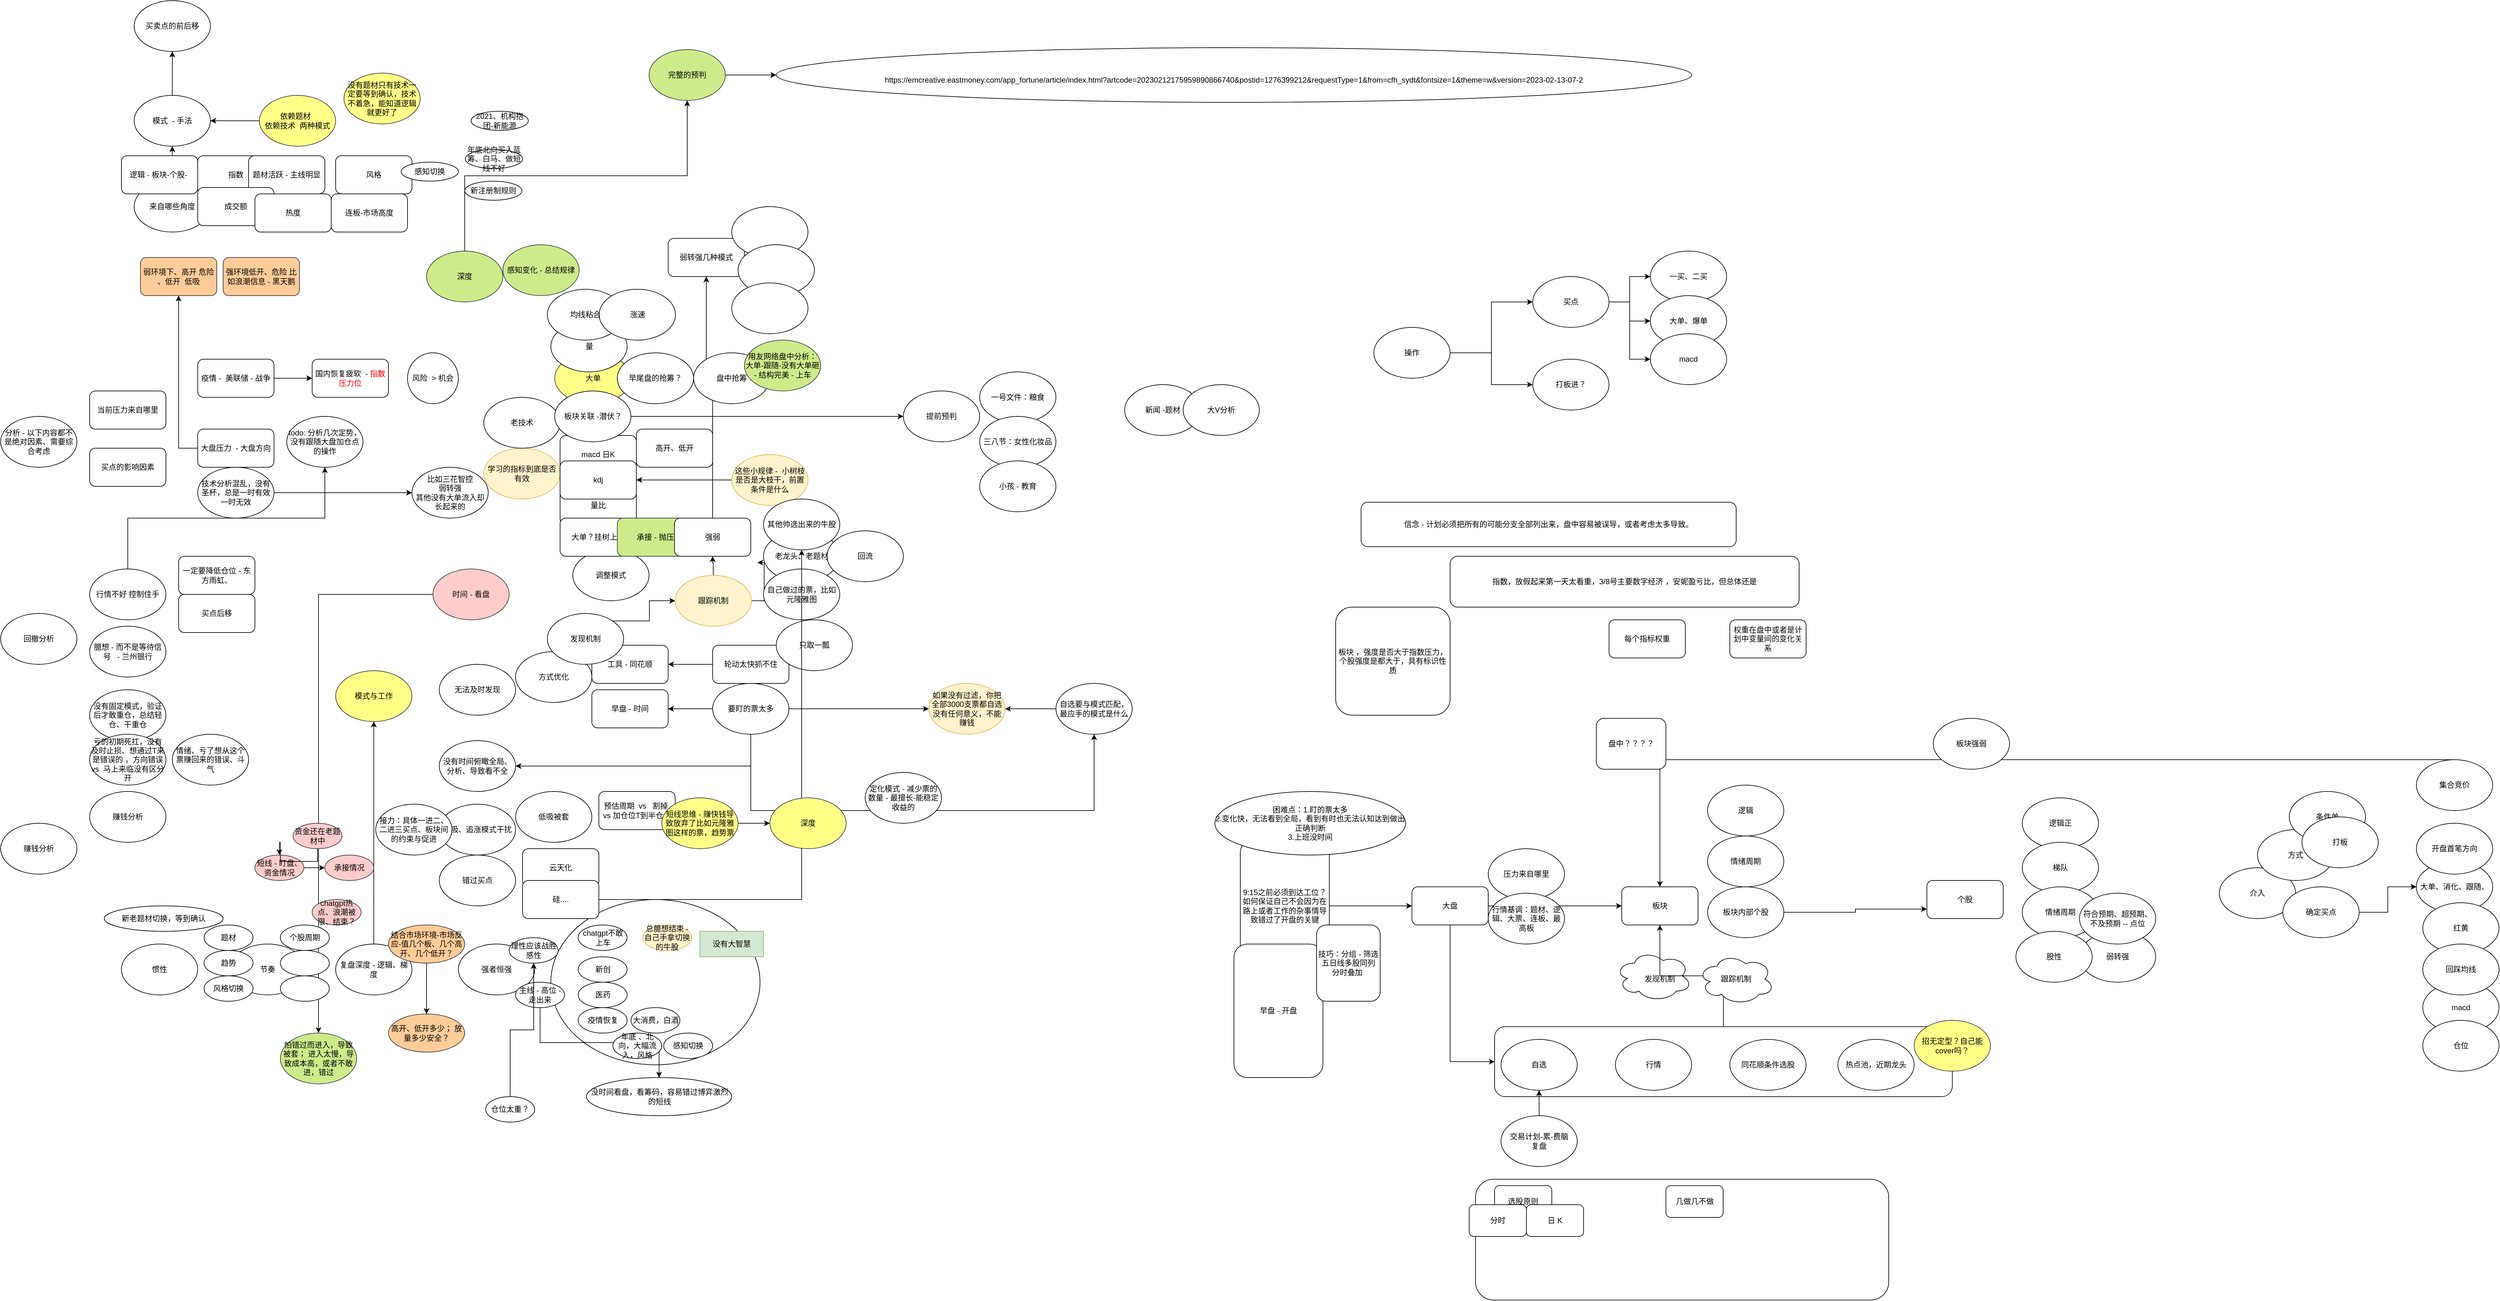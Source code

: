 <mxfile version="21.0.2" type="github">
  <diagram name="第 1 页" id="xATeJDS6ImTI5s4wcXWG">
    <mxGraphModel dx="1580" dy="2013" grid="1" gridSize="10" guides="1" tooltips="1" connect="1" arrows="1" fold="1" page="1" pageScale="1" pageWidth="827" pageHeight="1169" math="0" shadow="0">
      <root>
        <mxCell id="0" />
        <mxCell id="1" parent="0" />
        <mxCell id="1Og0T00IHUKX8OhshonG-233" value="" style="ellipse;shape=cloud;whiteSpace=wrap;html=1;" vertex="1" parent="1">
          <mxGeometry x="2720" y="870" width="120" height="80" as="geometry" />
        </mxCell>
        <mxCell id="1Og0T00IHUKX8OhshonG-222" style="edgeStyle=orthogonalEdgeStyle;rounded=0;orthogonalLoop=1;jettySize=auto;html=1;exitX=0.5;exitY=0;exitDx=0;exitDy=0;entryX=0.5;entryY=1;entryDx=0;entryDy=0;" edge="1" parent="1" source="1Og0T00IHUKX8OhshonG-219" target="1Og0T00IHUKX8OhshonG-198">
          <mxGeometry relative="1" as="geometry" />
        </mxCell>
        <mxCell id="1Og0T00IHUKX8OhshonG-219" value="" style="rounded=1;whiteSpace=wrap;html=1;" vertex="1" parent="1">
          <mxGeometry x="2530" y="990" width="720" height="110" as="geometry" />
        </mxCell>
        <mxCell id="1Og0T00IHUKX8OhshonG-95" value="" style="ellipse;whiteSpace=wrap;html=1;" vertex="1" parent="1">
          <mxGeometry x="1045.5" y="790" width="329" height="260" as="geometry" />
        </mxCell>
        <mxCell id="1Og0T00IHUKX8OhshonG-1" value="回撤分析" style="ellipse;whiteSpace=wrap;html=1;" vertex="1" parent="1">
          <mxGeometry x="180" y="340" width="120" height="80" as="geometry" />
        </mxCell>
        <mxCell id="1Og0T00IHUKX8OhshonG-2" value="赚钱分析" style="ellipse;whiteSpace=wrap;html=1;" vertex="1" parent="1">
          <mxGeometry x="180" y="670" width="120" height="80" as="geometry" />
        </mxCell>
        <mxCell id="1Og0T00IHUKX8OhshonG-31" style="edgeStyle=orthogonalEdgeStyle;rounded=0;orthogonalLoop=1;jettySize=auto;html=1;exitX=0.5;exitY=0;exitDx=0;exitDy=0;" edge="1" parent="1" source="1Og0T00IHUKX8OhshonG-3" target="1Og0T00IHUKX8OhshonG-30">
          <mxGeometry relative="1" as="geometry" />
        </mxCell>
        <mxCell id="1Og0T00IHUKX8OhshonG-3" value="行情不好 控制住手" style="ellipse;whiteSpace=wrap;html=1;" vertex="1" parent="1">
          <mxGeometry x="320" y="270" width="120" height="80" as="geometry" />
        </mxCell>
        <mxCell id="1Og0T00IHUKX8OhshonG-4" value="臆想 - 而不是等待信号&amp;nbsp; &amp;nbsp;- 兰州银行" style="ellipse;whiteSpace=wrap;html=1;" vertex="1" parent="1">
          <mxGeometry x="320" y="360" width="120" height="80" as="geometry" />
        </mxCell>
        <mxCell id="1Og0T00IHUKX8OhshonG-5" value="没有固定模式，验证后才敢重仓，总结轻仓、干重仓" style="ellipse;whiteSpace=wrap;html=1;" vertex="1" parent="1">
          <mxGeometry x="320" y="460" width="120" height="80" as="geometry" />
        </mxCell>
        <mxCell id="1Og0T00IHUKX8OhshonG-6" value="一定要降低仓位 - 东方雨虹、" style="rounded=1;whiteSpace=wrap;html=1;" vertex="1" parent="1">
          <mxGeometry x="460" y="250" width="120" height="60" as="geometry" />
        </mxCell>
        <mxCell id="1Og0T00IHUKX8OhshonG-7" value="买点后移" style="rounded=1;whiteSpace=wrap;html=1;" vertex="1" parent="1">
          <mxGeometry x="460" y="310" width="120" height="60" as="geometry" />
        </mxCell>
        <mxCell id="1Og0T00IHUKX8OhshonG-8" value="模式与工作" style="ellipse;whiteSpace=wrap;html=1;fillColor=#ffff88;strokeColor=#36393d;" vertex="1" parent="1">
          <mxGeometry x="707" y="430" width="120" height="80" as="geometry" />
        </mxCell>
        <mxCell id="1Og0T00IHUKX8OhshonG-148" style="edgeStyle=orthogonalEdgeStyle;rounded=0;orthogonalLoop=1;jettySize=auto;html=1;exitX=0;exitY=0.5;exitDx=0;exitDy=0;" edge="1" parent="1" source="1Og0T00IHUKX8OhshonG-9" target="1Og0T00IHUKX8OhshonG-147">
          <mxGeometry relative="1" as="geometry" />
        </mxCell>
        <mxCell id="1Og0T00IHUKX8OhshonG-9" value="时间 - 看盘" style="ellipse;whiteSpace=wrap;html=1;fillColor=#ffcccc;strokeColor=#36393d;" vertex="1" parent="1">
          <mxGeometry x="860" y="270" width="120" height="80" as="geometry" />
        </mxCell>
        <mxCell id="1Og0T00IHUKX8OhshonG-10" value="无法及时发现" style="ellipse;whiteSpace=wrap;html=1;" vertex="1" parent="1">
          <mxGeometry x="870" y="420" width="120" height="80" as="geometry" />
        </mxCell>
        <mxCell id="1Og0T00IHUKX8OhshonG-11" value="调整模式" style="ellipse;whiteSpace=wrap;html=1;" vertex="1" parent="1">
          <mxGeometry x="1080" y="240" width="120" height="80" as="geometry" />
        </mxCell>
        <mxCell id="1Og0T00IHUKX8OhshonG-12" value="方式优化" style="ellipse;whiteSpace=wrap;html=1;" vertex="1" parent="1">
          <mxGeometry x="990" y="400" width="120" height="80" as="geometry" />
        </mxCell>
        <mxCell id="1Og0T00IHUKX8OhshonG-13" value="工具 - 同花顺" style="rounded=1;whiteSpace=wrap;html=1;" vertex="1" parent="1">
          <mxGeometry x="1110" y="390" width="120" height="60" as="geometry" />
        </mxCell>
        <mxCell id="1Og0T00IHUKX8OhshonG-14" value="早盘 - 时间" style="rounded=1;whiteSpace=wrap;html=1;" vertex="1" parent="1">
          <mxGeometry x="1110" y="460" width="120" height="60" as="geometry" />
        </mxCell>
        <mxCell id="1Og0T00IHUKX8OhshonG-16" value="低吸、追涨模式干扰" style="ellipse;whiteSpace=wrap;html=1;" vertex="1" parent="1">
          <mxGeometry x="870" y="640" width="120" height="80" as="geometry" />
        </mxCell>
        <mxCell id="1Og0T00IHUKX8OhshonG-17" value="低吸被套" style="ellipse;whiteSpace=wrap;html=1;" vertex="1" parent="1">
          <mxGeometry x="990" y="620" width="120" height="80" as="geometry" />
        </mxCell>
        <mxCell id="1Og0T00IHUKX8OhshonG-18" value="预估周期&amp;nbsp; vs&amp;nbsp; &amp;nbsp;割掉&amp;nbsp; vs 加仓位T到半仓？" style="rounded=1;whiteSpace=wrap;html=1;" vertex="1" parent="1">
          <mxGeometry x="1121" y="620" width="120" height="60" as="geometry" />
        </mxCell>
        <mxCell id="1Og0T00IHUKX8OhshonG-19" value="赚钱分析" style="ellipse;whiteSpace=wrap;html=1;" vertex="1" parent="1">
          <mxGeometry x="320" y="620" width="120" height="80" as="geometry" />
        </mxCell>
        <mxCell id="1Og0T00IHUKX8OhshonG-20" value="分析 - 以下内容都不是绝对因素、需要综合考虑" style="ellipse;whiteSpace=wrap;html=1;" vertex="1" parent="1">
          <mxGeometry x="180" y="30" width="120" height="80" as="geometry" />
        </mxCell>
        <mxCell id="1Og0T00IHUKX8OhshonG-21" value="当前压力来自哪里" style="rounded=1;whiteSpace=wrap;html=1;" vertex="1" parent="1">
          <mxGeometry x="320" y="-10" width="120" height="60" as="geometry" />
        </mxCell>
        <mxCell id="1Og0T00IHUKX8OhshonG-24" style="edgeStyle=orthogonalEdgeStyle;rounded=0;orthogonalLoop=1;jettySize=auto;html=1;exitX=1;exitY=0.5;exitDx=0;exitDy=0;entryX=0;entryY=0.5;entryDx=0;entryDy=0;" edge="1" parent="1" source="1Og0T00IHUKX8OhshonG-22" target="1Og0T00IHUKX8OhshonG-23">
          <mxGeometry relative="1" as="geometry" />
        </mxCell>
        <mxCell id="1Og0T00IHUKX8OhshonG-22" value="疫情 -&amp;nbsp; 美联储 - 战争" style="rounded=1;whiteSpace=wrap;html=1;" vertex="1" parent="1">
          <mxGeometry x="490" y="-60" width="120" height="60" as="geometry" />
        </mxCell>
        <mxCell id="1Og0T00IHUKX8OhshonG-23" value="国内恢复疲软&amp;nbsp; - &lt;font color=&quot;#ff0000&quot;&gt;指数压力位&lt;/font&gt;" style="rounded=1;whiteSpace=wrap;html=1;" vertex="1" parent="1">
          <mxGeometry x="670" y="-60" width="120" height="60" as="geometry" />
        </mxCell>
        <mxCell id="1Og0T00IHUKX8OhshonG-26" value="风险&amp;nbsp; &amp;gt; 机会" style="ellipse;whiteSpace=wrap;html=1;aspect=fixed;" vertex="1" parent="1">
          <mxGeometry x="820" y="-70" width="80" height="80" as="geometry" />
        </mxCell>
        <mxCell id="1Og0T00IHUKX8OhshonG-27" value="买点的影响因素" style="rounded=1;whiteSpace=wrap;html=1;" vertex="1" parent="1">
          <mxGeometry x="320" y="80" width="120" height="60" as="geometry" />
        </mxCell>
        <mxCell id="1Og0T00IHUKX8OhshonG-109" style="edgeStyle=orthogonalEdgeStyle;rounded=0;orthogonalLoop=1;jettySize=auto;html=1;exitX=0;exitY=0.5;exitDx=0;exitDy=0;" edge="1" parent="1" source="1Og0T00IHUKX8OhshonG-29" target="1Og0T00IHUKX8OhshonG-108">
          <mxGeometry relative="1" as="geometry" />
        </mxCell>
        <mxCell id="1Og0T00IHUKX8OhshonG-29" value="大盘压力&amp;nbsp; - 大盘方向" style="rounded=1;whiteSpace=wrap;html=1;" vertex="1" parent="1">
          <mxGeometry x="490" y="50" width="120" height="60" as="geometry" />
        </mxCell>
        <mxCell id="1Og0T00IHUKX8OhshonG-30" value="todo: 分析几次定势，没有跟随大盘加仓点的操作" style="ellipse;whiteSpace=wrap;html=1;" vertex="1" parent="1">
          <mxGeometry x="630" y="30" width="120" height="80" as="geometry" />
        </mxCell>
        <mxCell id="1Og0T00IHUKX8OhshonG-32" value="惯性" style="ellipse;whiteSpace=wrap;html=1;" vertex="1" parent="1">
          <mxGeometry x="370" y="860" width="120" height="80" as="geometry" />
        </mxCell>
        <mxCell id="1Og0T00IHUKX8OhshonG-33" value="节奏" style="ellipse;whiteSpace=wrap;html=1;" vertex="1" parent="1">
          <mxGeometry x="540" y="860" width="120" height="80" as="geometry" />
        </mxCell>
        <mxCell id="1Og0T00IHUKX8OhshonG-35" style="edgeStyle=orthogonalEdgeStyle;rounded=0;orthogonalLoop=1;jettySize=auto;html=1;exitX=0.5;exitY=0;exitDx=0;exitDy=0;" edge="1" parent="1" source="1Og0T00IHUKX8OhshonG-34" target="1Og0T00IHUKX8OhshonG-8">
          <mxGeometry relative="1" as="geometry" />
        </mxCell>
        <mxCell id="1Og0T00IHUKX8OhshonG-34" value="复盘深度 - 逻辑、梯度" style="ellipse;whiteSpace=wrap;html=1;" vertex="1" parent="1">
          <mxGeometry x="707" y="860" width="120" height="80" as="geometry" />
        </mxCell>
        <mxCell id="1Og0T00IHUKX8OhshonG-37" style="edgeStyle=orthogonalEdgeStyle;rounded=0;orthogonalLoop=1;jettySize=auto;html=1;exitX=0;exitY=0.5;exitDx=0;exitDy=0;" edge="1" parent="1" source="1Og0T00IHUKX8OhshonG-36" target="1Og0T00IHUKX8OhshonG-13">
          <mxGeometry relative="1" as="geometry" />
        </mxCell>
        <mxCell id="1Og0T00IHUKX8OhshonG-36" value="轮动太快抓不住" style="rounded=1;whiteSpace=wrap;html=1;" vertex="1" parent="1">
          <mxGeometry x="1300" y="390" width="120" height="60" as="geometry" />
        </mxCell>
        <mxCell id="1Og0T00IHUKX8OhshonG-38" value="只取一瓢" style="ellipse;whiteSpace=wrap;html=1;" vertex="1" parent="1">
          <mxGeometry x="1400" y="350" width="120" height="80" as="geometry" />
        </mxCell>
        <mxCell id="1Og0T00IHUKX8OhshonG-39" value="强者恒强" style="ellipse;whiteSpace=wrap;html=1;" vertex="1" parent="1">
          <mxGeometry x="900" y="860" width="120" height="80" as="geometry" />
        </mxCell>
        <mxCell id="1Og0T00IHUKX8OhshonG-41" value="题材" style="ellipse;whiteSpace=wrap;html=1;" vertex="1" parent="1">
          <mxGeometry x="500" y="830" width="77" height="40" as="geometry" />
        </mxCell>
        <mxCell id="1Og0T00IHUKX8OhshonG-42" value="趋势" style="ellipse;whiteSpace=wrap;html=1;" vertex="1" parent="1">
          <mxGeometry x="500" y="870" width="77" height="40" as="geometry" />
        </mxCell>
        <mxCell id="1Og0T00IHUKX8OhshonG-43" value="风格切换" style="ellipse;whiteSpace=wrap;html=1;" vertex="1" parent="1">
          <mxGeometry x="500" y="910" width="77" height="40" as="geometry" />
        </mxCell>
        <mxCell id="1Og0T00IHUKX8OhshonG-44" value="个股周期" style="ellipse;whiteSpace=wrap;html=1;" vertex="1" parent="1">
          <mxGeometry x="620" y="830" width="77" height="40" as="geometry" />
        </mxCell>
        <mxCell id="1Og0T00IHUKX8OhshonG-45" value="" style="ellipse;whiteSpace=wrap;html=1;" vertex="1" parent="1">
          <mxGeometry x="620" y="870" width="77" height="40" as="geometry" />
        </mxCell>
        <mxCell id="1Og0T00IHUKX8OhshonG-46" value="" style="ellipse;whiteSpace=wrap;html=1;" vertex="1" parent="1">
          <mxGeometry x="620" y="910" width="77" height="40" as="geometry" />
        </mxCell>
        <mxCell id="1Og0T00IHUKX8OhshonG-47" value="没有时间俯瞰全局、分析、导致看不全" style="ellipse;whiteSpace=wrap;html=1;" vertex="1" parent="1">
          <mxGeometry x="870" y="540" width="120" height="80" as="geometry" />
        </mxCell>
        <mxCell id="1Og0T00IHUKX8OhshonG-48" value="亏的初期死扛，没有及时止损、想通过T来是错误的 ，方向错误 vs&amp;nbsp; 马上来临没有区分开" style="ellipse;whiteSpace=wrap;html=1;" vertex="1" parent="1">
          <mxGeometry x="320" y="530" width="120" height="80" as="geometry" />
        </mxCell>
        <mxCell id="1Og0T00IHUKX8OhshonG-49" value="情绪、亏了想从这个票赚回来的错误、斗气" style="ellipse;whiteSpace=wrap;html=1;" vertex="1" parent="1">
          <mxGeometry x="450" y="530" width="120" height="80" as="geometry" />
        </mxCell>
        <mxCell id="1Og0T00IHUKX8OhshonG-54" style="edgeStyle=orthogonalEdgeStyle;rounded=0;orthogonalLoop=1;jettySize=auto;html=1;exitX=1;exitY=0.5;exitDx=0;exitDy=0;" edge="1" parent="1" source="1Og0T00IHUKX8OhshonG-52" target="1Og0T00IHUKX8OhshonG-53">
          <mxGeometry relative="1" as="geometry" />
        </mxCell>
        <mxCell id="1Og0T00IHUKX8OhshonG-52" value="技术分析混乱，没有圣杯，总是一时有效一时无效" style="ellipse;whiteSpace=wrap;html=1;" vertex="1" parent="1">
          <mxGeometry x="490" y="110" width="120" height="80" as="geometry" />
        </mxCell>
        <mxCell id="1Og0T00IHUKX8OhshonG-53" value="比如三花智控&lt;br&gt;弱转强&lt;br&gt;其他没有大单流入却长起来的" style="ellipse;whiteSpace=wrap;html=1;" vertex="1" parent="1">
          <mxGeometry x="827" y="110" width="120" height="80" as="geometry" />
        </mxCell>
        <mxCell id="1Og0T00IHUKX8OhshonG-57" style="edgeStyle=orthogonalEdgeStyle;rounded=0;orthogonalLoop=1;jettySize=auto;html=1;exitX=0;exitY=0.5;exitDx=0;exitDy=0;" edge="1" parent="1" source="1Og0T00IHUKX8OhshonG-56" target="1Og0T00IHUKX8OhshonG-14">
          <mxGeometry relative="1" as="geometry" />
        </mxCell>
        <mxCell id="1Og0T00IHUKX8OhshonG-58" style="edgeStyle=orthogonalEdgeStyle;rounded=0;orthogonalLoop=1;jettySize=auto;html=1;exitX=0.5;exitY=1;exitDx=0;exitDy=0;entryX=1;entryY=0.5;entryDx=0;entryDy=0;" edge="1" parent="1" source="1Og0T00IHUKX8OhshonG-56" target="1Og0T00IHUKX8OhshonG-47">
          <mxGeometry relative="1" as="geometry" />
        </mxCell>
        <mxCell id="1Og0T00IHUKX8OhshonG-63" style="edgeStyle=orthogonalEdgeStyle;rounded=0;orthogonalLoop=1;jettySize=auto;html=1;exitX=1;exitY=0.5;exitDx=0;exitDy=0;" edge="1" parent="1" source="1Og0T00IHUKX8OhshonG-56" target="1Og0T00IHUKX8OhshonG-60">
          <mxGeometry relative="1" as="geometry" />
        </mxCell>
        <mxCell id="1Og0T00IHUKX8OhshonG-65" style="edgeStyle=orthogonalEdgeStyle;rounded=0;orthogonalLoop=1;jettySize=auto;html=1;exitX=0.5;exitY=1;exitDx=0;exitDy=0;entryX=0.5;entryY=1;entryDx=0;entryDy=0;" edge="1" parent="1" source="1Og0T00IHUKX8OhshonG-56" target="1Og0T00IHUKX8OhshonG-61">
          <mxGeometry relative="1" as="geometry">
            <Array as="points">
              <mxPoint x="1360" y="650" />
              <mxPoint x="1900" y="650" />
            </Array>
          </mxGeometry>
        </mxCell>
        <mxCell id="1Og0T00IHUKX8OhshonG-56" value="要盯的票太多" style="ellipse;whiteSpace=wrap;html=1;" vertex="1" parent="1">
          <mxGeometry x="1300" y="450" width="120" height="80" as="geometry" />
        </mxCell>
        <mxCell id="1Og0T00IHUKX8OhshonG-60" value="如果没有过滤，你把全部3000支票都自选没有任何意义，不能赚钱" style="ellipse;whiteSpace=wrap;html=1;strokeColor=#d6b656;fillColor=#fff2cc;" vertex="1" parent="1">
          <mxGeometry x="1640" y="450" width="120" height="80" as="geometry" />
        </mxCell>
        <mxCell id="1Og0T00IHUKX8OhshonG-62" style="edgeStyle=orthogonalEdgeStyle;rounded=0;orthogonalLoop=1;jettySize=auto;html=1;exitX=0;exitY=0.5;exitDx=0;exitDy=0;" edge="1" parent="1" source="1Og0T00IHUKX8OhshonG-61" target="1Og0T00IHUKX8OhshonG-60">
          <mxGeometry relative="1" as="geometry" />
        </mxCell>
        <mxCell id="1Og0T00IHUKX8OhshonG-61" value="自选要与模式匹配，最应手的模式是什么" style="ellipse;whiteSpace=wrap;html=1;" vertex="1" parent="1">
          <mxGeometry x="1840" y="450" width="120" height="80" as="geometry" />
        </mxCell>
        <mxCell id="1Og0T00IHUKX8OhshonG-68" value="定化模式 - 减少票的数量 - 最擅长-能稳定收益的" style="ellipse;whiteSpace=wrap;html=1;" vertex="1" parent="1">
          <mxGeometry x="1540" y="590" width="120" height="80" as="geometry" />
        </mxCell>
        <mxCell id="1Og0T00IHUKX8OhshonG-69" value="学习的指标到底是否有效" style="ellipse;whiteSpace=wrap;html=1;fillColor=#fff2cc;strokeColor=#d6b656;" vertex="1" parent="1">
          <mxGeometry x="940" y="80" width="120" height="80" as="geometry" />
        </mxCell>
        <mxCell id="1Og0T00IHUKX8OhshonG-70" value="macd 日K" style="rounded=1;whiteSpace=wrap;html=1;" vertex="1" parent="1">
          <mxGeometry x="1060" y="60" width="120" height="60" as="geometry" />
        </mxCell>
        <mxCell id="1Og0T00IHUKX8OhshonG-71" value="量比" style="rounded=1;whiteSpace=wrap;html=1;" vertex="1" parent="1">
          <mxGeometry x="1060" y="140" width="120" height="60" as="geometry" />
        </mxCell>
        <mxCell id="1Og0T00IHUKX8OhshonG-72" value="kdj" style="rounded=1;whiteSpace=wrap;html=1;" vertex="1" parent="1">
          <mxGeometry x="1060" y="100" width="120" height="60" as="geometry" />
        </mxCell>
        <mxCell id="1Og0T00IHUKX8OhshonG-74" style="edgeStyle=orthogonalEdgeStyle;rounded=0;orthogonalLoop=1;jettySize=auto;html=1;exitX=0;exitY=0.5;exitDx=0;exitDy=0;" edge="1" parent="1" source="1Og0T00IHUKX8OhshonG-73" target="1Og0T00IHUKX8OhshonG-72">
          <mxGeometry relative="1" as="geometry" />
        </mxCell>
        <mxCell id="1Og0T00IHUKX8OhshonG-73" value="这些小规律 -&amp;nbsp; 小树枝 是否是大枝干，前置条件是什么" style="ellipse;whiteSpace=wrap;html=1;fillColor=#fff2cc;strokeColor=#d6b656;" vertex="1" parent="1">
          <mxGeometry x="1330" y="90" width="120" height="80" as="geometry" />
        </mxCell>
        <mxCell id="1Og0T00IHUKX8OhshonG-75" value="理性应该战胜感性" style="ellipse;whiteSpace=wrap;html=1;" vertex="1" parent="1">
          <mxGeometry x="980" y="850" width="77" height="40" as="geometry" />
        </mxCell>
        <mxCell id="1Og0T00IHUKX8OhshonG-76" value="chatgpt不敢上车" style="ellipse;whiteSpace=wrap;html=1;" vertex="1" parent="1">
          <mxGeometry x="1088.5" y="830" width="77" height="40" as="geometry" />
        </mxCell>
        <mxCell id="1Og0T00IHUKX8OhshonG-77" value="总臆想结束 - 自己手拿切换的牛股" style="ellipse;whiteSpace=wrap;html=1;fillColor=#fff2cc;strokeColor=#d6b656;" vertex="1" parent="1">
          <mxGeometry x="1190" y="830" width="77" height="40" as="geometry" />
        </mxCell>
        <mxCell id="1Og0T00IHUKX8OhshonG-78" value="新创" style="ellipse;whiteSpace=wrap;html=1;" vertex="1" parent="1">
          <mxGeometry x="1088.5" y="880" width="77" height="40" as="geometry" />
        </mxCell>
        <mxCell id="1Og0T00IHUKX8OhshonG-81" style="edgeStyle=orthogonalEdgeStyle;rounded=0;orthogonalLoop=1;jettySize=auto;html=1;exitX=1;exitY=0;exitDx=0;exitDy=0;" edge="1" parent="1" source="1Og0T00IHUKX8OhshonG-79" target="1Og0T00IHUKX8OhshonG-80">
          <mxGeometry relative="1" as="geometry" />
        </mxCell>
        <mxCell id="1Og0T00IHUKX8OhshonG-79" value="发现机制" style="ellipse;whiteSpace=wrap;html=1;" vertex="1" parent="1">
          <mxGeometry x="1040" y="340" width="120" height="80" as="geometry" />
        </mxCell>
        <mxCell id="1Og0T00IHUKX8OhshonG-84" style="edgeStyle=orthogonalEdgeStyle;rounded=0;orthogonalLoop=1;jettySize=auto;html=1;exitX=1;exitY=0.5;exitDx=0;exitDy=0;" edge="1" parent="1" source="1Og0T00IHUKX8OhshonG-80">
          <mxGeometry relative="1" as="geometry">
            <mxPoint x="1370" y="260" as="targetPoint" />
          </mxGeometry>
        </mxCell>
        <mxCell id="1Og0T00IHUKX8OhshonG-129" value="" style="edgeStyle=orthogonalEdgeStyle;rounded=0;orthogonalLoop=1;jettySize=auto;html=1;" edge="1" parent="1" source="1Og0T00IHUKX8OhshonG-80" target="1Og0T00IHUKX8OhshonG-100">
          <mxGeometry relative="1" as="geometry" />
        </mxCell>
        <mxCell id="1Og0T00IHUKX8OhshonG-80" value="跟踪机制" style="ellipse;whiteSpace=wrap;html=1;fillColor=#fff2cc;strokeColor=#d6b656;" vertex="1" parent="1">
          <mxGeometry x="1241" y="280" width="120" height="80" as="geometry" />
        </mxCell>
        <mxCell id="1Og0T00IHUKX8OhshonG-82" value="老龙头、老题材" style="ellipse;whiteSpace=wrap;html=1;" vertex="1" parent="1">
          <mxGeometry x="1380" y="210" width="120" height="80" as="geometry" />
        </mxCell>
        <mxCell id="1Og0T00IHUKX8OhshonG-83" value="自己做过的票，比如元隆雅图" style="ellipse;whiteSpace=wrap;html=1;" vertex="1" parent="1">
          <mxGeometry x="1380" y="270" width="120" height="80" as="geometry" />
        </mxCell>
        <mxCell id="1Og0T00IHUKX8OhshonG-85" value="错过买点" style="ellipse;whiteSpace=wrap;html=1;" vertex="1" parent="1">
          <mxGeometry x="870" y="720" width="120" height="80" as="geometry" />
        </mxCell>
        <mxCell id="1Og0T00IHUKX8OhshonG-89" style="edgeStyle=orthogonalEdgeStyle;rounded=0;orthogonalLoop=1;jettySize=auto;html=1;exitX=1;exitY=1;exitDx=0;exitDy=0;" edge="1" parent="1" source="1Og0T00IHUKX8OhshonG-86" target="1Og0T00IHUKX8OhshonG-88">
          <mxGeometry relative="1" as="geometry" />
        </mxCell>
        <mxCell id="1Og0T00IHUKX8OhshonG-86" value="云天化" style="rounded=1;whiteSpace=wrap;html=1;" vertex="1" parent="1">
          <mxGeometry x="1001" y="710" width="120" height="60" as="geometry" />
        </mxCell>
        <mxCell id="1Og0T00IHUKX8OhshonG-87" value="硅...." style="rounded=1;whiteSpace=wrap;html=1;" vertex="1" parent="1">
          <mxGeometry x="1001" y="760" width="120" height="60" as="geometry" />
        </mxCell>
        <mxCell id="1Og0T00IHUKX8OhshonG-88" value="其他帅选出来的牛股" style="ellipse;whiteSpace=wrap;html=1;" vertex="1" parent="1">
          <mxGeometry x="1380" y="160" width="120" height="80" as="geometry" />
        </mxCell>
        <mxCell id="1Og0T00IHUKX8OhshonG-90" value="大单？挂树上？" style="rounded=1;whiteSpace=wrap;html=1;" vertex="1" parent="1">
          <mxGeometry x="1060" y="190" width="120" height="60" as="geometry" />
        </mxCell>
        <mxCell id="1Og0T00IHUKX8OhshonG-91" value="承接 - 抛压" style="rounded=1;whiteSpace=wrap;html=1;fillColor=#cdeb8b;strokeColor=#36393d;" vertex="1" parent="1">
          <mxGeometry x="1150" y="190" width="120" height="60" as="geometry" />
        </mxCell>
        <mxCell id="1Og0T00IHUKX8OhshonG-92" value="医药" style="ellipse;whiteSpace=wrap;html=1;" vertex="1" parent="1">
          <mxGeometry x="1088.5" y="920" width="77" height="40" as="geometry" />
        </mxCell>
        <mxCell id="1Og0T00IHUKX8OhshonG-93" value="疫情恢复" style="ellipse;whiteSpace=wrap;html=1;" vertex="1" parent="1">
          <mxGeometry x="1088.5" y="960" width="77" height="40" as="geometry" />
        </mxCell>
        <mxCell id="1Og0T00IHUKX8OhshonG-94" value="大消费，白酒" style="ellipse;whiteSpace=wrap;html=1;" vertex="1" parent="1">
          <mxGeometry x="1171.5" y="960" width="77" height="40" as="geometry" />
        </mxCell>
        <mxCell id="1Og0T00IHUKX8OhshonG-96" value="没有大智慧" style="text;html=1;strokeColor=#82b366;fillColor=#d5e8d4;align=center;verticalAlign=middle;whiteSpace=wrap;rounded=0;" vertex="1" parent="1">
          <mxGeometry x="1280" y="840" width="100" height="40" as="geometry" />
        </mxCell>
        <mxCell id="1Og0T00IHUKX8OhshonG-97" value="老技术" style="ellipse;whiteSpace=wrap;html=1;" vertex="1" parent="1">
          <mxGeometry x="940" width="120" height="80" as="geometry" />
        </mxCell>
        <mxCell id="1Og0T00IHUKX8OhshonG-98" value="大单" style="ellipse;whiteSpace=wrap;html=1;fillColor=#ffff88;strokeColor=#36393d;" vertex="1" parent="1">
          <mxGeometry x="1051.5" y="-70" width="120" height="80" as="geometry" />
        </mxCell>
        <mxCell id="1Og0T00IHUKX8OhshonG-156" style="edgeStyle=orthogonalEdgeStyle;rounded=0;orthogonalLoop=1;jettySize=auto;html=1;exitX=1;exitY=0.5;exitDx=0;exitDy=0;" edge="1" parent="1" source="1Og0T00IHUKX8OhshonG-99" target="1Og0T00IHUKX8OhshonG-155">
          <mxGeometry relative="1" as="geometry" />
        </mxCell>
        <mxCell id="1Og0T00IHUKX8OhshonG-99" value="板块关联 -潜伏？" style="ellipse;whiteSpace=wrap;html=1;" vertex="1" parent="1">
          <mxGeometry x="1051.5" y="-10" width="120" height="80" as="geometry" />
        </mxCell>
        <mxCell id="1Og0T00IHUKX8OhshonG-139" style="edgeStyle=orthogonalEdgeStyle;rounded=0;orthogonalLoop=1;jettySize=auto;html=1;exitX=0.5;exitY=0;exitDx=0;exitDy=0;" edge="1" parent="1" source="1Og0T00IHUKX8OhshonG-100" target="1Og0T00IHUKX8OhshonG-138">
          <mxGeometry relative="1" as="geometry" />
        </mxCell>
        <mxCell id="1Og0T00IHUKX8OhshonG-100" value="强弱" style="rounded=1;whiteSpace=wrap;html=1;" vertex="1" parent="1">
          <mxGeometry x="1240" y="190" width="120" height="60" as="geometry" />
        </mxCell>
        <mxCell id="1Og0T00IHUKX8OhshonG-154" style="edgeStyle=orthogonalEdgeStyle;rounded=0;orthogonalLoop=1;jettySize=auto;html=1;exitX=0.5;exitY=0;exitDx=0;exitDy=0;entryX=0.5;entryY=1;entryDx=0;entryDy=0;" edge="1" parent="1" source="1Og0T00IHUKX8OhshonG-101" target="1Og0T00IHUKX8OhshonG-151">
          <mxGeometry relative="1" as="geometry" />
        </mxCell>
        <mxCell id="1Og0T00IHUKX8OhshonG-101" value="深度" style="ellipse;whiteSpace=wrap;html=1;fillColor=#cdeb8b;strokeColor=#36393d;" vertex="1" parent="1">
          <mxGeometry x="850" y="-230" width="120" height="80" as="geometry" />
        </mxCell>
        <mxCell id="1Og0T00IHUKX8OhshonG-185" style="edgeStyle=orthogonalEdgeStyle;rounded=0;orthogonalLoop=1;jettySize=auto;html=1;exitX=0.5;exitY=1;exitDx=0;exitDy=0;" edge="1" parent="1" source="1Og0T00IHUKX8OhshonG-102" target="1Og0T00IHUKX8OhshonG-184">
          <mxGeometry relative="1" as="geometry" />
        </mxCell>
        <mxCell id="1Og0T00IHUKX8OhshonG-102" value="主线 - 高位 - 走出来" style="ellipse;whiteSpace=wrap;html=1;" vertex="1" parent="1">
          <mxGeometry x="990" y="920" width="77" height="40" as="geometry" />
        </mxCell>
        <mxCell id="1Og0T00IHUKX8OhshonG-188" style="edgeStyle=orthogonalEdgeStyle;rounded=0;orthogonalLoop=1;jettySize=auto;html=1;exitX=0.5;exitY=1;exitDx=0;exitDy=0;" edge="1" parent="1" source="1Og0T00IHUKX8OhshonG-103" target="1Og0T00IHUKX8OhshonG-186">
          <mxGeometry relative="1" as="geometry" />
        </mxCell>
        <mxCell id="1Og0T00IHUKX8OhshonG-103" value="结合市场环境-市场反应-值几个板、几个高开、几个低开？" style="ellipse;whiteSpace=wrap;html=1;fillColor=#ffcc99;strokeColor=#36393d;" vertex="1" parent="1">
          <mxGeometry x="790" y="830" width="120" height="60" as="geometry" />
        </mxCell>
        <mxCell id="1Og0T00IHUKX8OhshonG-104" value="高开、低开" style="rounded=1;whiteSpace=wrap;html=1;" vertex="1" parent="1">
          <mxGeometry x="1180" y="50" width="120" height="60" as="geometry" />
        </mxCell>
        <mxCell id="1Og0T00IHUKX8OhshonG-107" style="edgeStyle=orthogonalEdgeStyle;rounded=0;orthogonalLoop=1;jettySize=auto;html=1;exitX=1;exitY=0.5;exitDx=0;exitDy=0;" edge="1" parent="1" source="1Og0T00IHUKX8OhshonG-105" target="1Og0T00IHUKX8OhshonG-106">
          <mxGeometry relative="1" as="geometry" />
        </mxCell>
        <mxCell id="1Og0T00IHUKX8OhshonG-105" value="短线思维 - 赚快钱导致放弃了比如元隆雅图这样的票，趋势票" style="ellipse;whiteSpace=wrap;html=1;fillColor=#ffff88;strokeColor=#36393d;" vertex="1" parent="1">
          <mxGeometry x="1220" y="630" width="120" height="80" as="geometry" />
        </mxCell>
        <mxCell id="1Og0T00IHUKX8OhshonG-106" value="深度" style="ellipse;whiteSpace=wrap;html=1;fillColor=#ffff88;strokeColor=#36393d;" vertex="1" parent="1">
          <mxGeometry x="1390" y="630" width="120" height="80" as="geometry" />
        </mxCell>
        <mxCell id="1Og0T00IHUKX8OhshonG-108" value="弱环境下、高开 危险 、低开&amp;nbsp; 低吸" style="rounded=1;whiteSpace=wrap;html=1;fillColor=#ffcc99;strokeColor=#36393d;" vertex="1" parent="1">
          <mxGeometry x="400" y="-220" width="120" height="60" as="geometry" />
        </mxCell>
        <mxCell id="1Og0T00IHUKX8OhshonG-110" value="强环境低开、危险 比如浪潮信息 - 黑天鹅" style="rounded=1;whiteSpace=wrap;html=1;fillColor=#ffcc99;strokeColor=#36393d;" vertex="1" parent="1">
          <mxGeometry x="530" y="-220" width="120" height="60" as="geometry" />
        </mxCell>
        <mxCell id="1Og0T00IHUKX8OhshonG-133" style="edgeStyle=orthogonalEdgeStyle;rounded=0;orthogonalLoop=1;jettySize=auto;html=1;exitX=0.5;exitY=0;exitDx=0;exitDy=0;" edge="1" parent="1" source="1Og0T00IHUKX8OhshonG-111" target="1Og0T00IHUKX8OhshonG-132">
          <mxGeometry relative="1" as="geometry" />
        </mxCell>
        <mxCell id="1Og0T00IHUKX8OhshonG-111" value="来自哪些角度" style="ellipse;whiteSpace=wrap;html=1;" vertex="1" parent="1">
          <mxGeometry x="390" y="-340" width="120" height="80" as="geometry" />
        </mxCell>
        <mxCell id="1Og0T00IHUKX8OhshonG-112" value="指数" style="rounded=1;whiteSpace=wrap;html=1;" vertex="1" parent="1">
          <mxGeometry x="490" y="-380" width="120" height="60" as="geometry" />
        </mxCell>
        <mxCell id="1Og0T00IHUKX8OhshonG-113" value="题材活跃 - 主线明显" style="rounded=1;whiteSpace=wrap;html=1;" vertex="1" parent="1">
          <mxGeometry x="570" y="-380" width="120" height="60" as="geometry" />
        </mxCell>
        <mxCell id="1Og0T00IHUKX8OhshonG-114" value="风格" style="rounded=1;whiteSpace=wrap;html=1;" vertex="1" parent="1">
          <mxGeometry x="707" y="-380" width="120" height="60" as="geometry" />
        </mxCell>
        <mxCell id="1Og0T00IHUKX8OhshonG-115" value="年底 、北向，大幅流入，风格" style="ellipse;whiteSpace=wrap;html=1;" vertex="1" parent="1">
          <mxGeometry x="1143" y="1000" width="77" height="40" as="geometry" />
        </mxCell>
        <mxCell id="1Og0T00IHUKX8OhshonG-116" value="感知切换" style="ellipse;whiteSpace=wrap;html=1;" vertex="1" parent="1">
          <mxGeometry x="1223" y="1000" width="77" height="40" as="geometry" />
        </mxCell>
        <mxCell id="1Og0T00IHUKX8OhshonG-117" value="感知切换" style="ellipse;whiteSpace=wrap;html=1;" vertex="1" parent="1">
          <mxGeometry x="810" y="-370" width="90" height="30" as="geometry" />
        </mxCell>
        <mxCell id="1Og0T00IHUKX8OhshonG-118" value="年底北向买入蓝筹、白马、做短线不好" style="ellipse;whiteSpace=wrap;html=1;" vertex="1" parent="1">
          <mxGeometry x="911" y="-390" width="90" height="30" as="geometry" />
        </mxCell>
        <mxCell id="1Og0T00IHUKX8OhshonG-119" value="新注册制规则" style="ellipse;whiteSpace=wrap;html=1;" vertex="1" parent="1">
          <mxGeometry x="910" y="-340" width="90" height="30" as="geometry" />
        </mxCell>
        <mxCell id="1Og0T00IHUKX8OhshonG-120" value="成交额" style="rounded=1;whiteSpace=wrap;html=1;" vertex="1" parent="1">
          <mxGeometry x="490" y="-330" width="120" height="60" as="geometry" />
        </mxCell>
        <mxCell id="1Og0T00IHUKX8OhshonG-121" value="热度" style="rounded=1;whiteSpace=wrap;html=1;" vertex="1" parent="1">
          <mxGeometry x="580" y="-320" width="120" height="60" as="geometry" />
        </mxCell>
        <mxCell id="1Og0T00IHUKX8OhshonG-122" value="连板-市场高度" style="rounded=1;whiteSpace=wrap;html=1;" vertex="1" parent="1">
          <mxGeometry x="700" y="-320" width="120" height="60" as="geometry" />
        </mxCell>
        <mxCell id="1Og0T00IHUKX8OhshonG-123" value="2021、机构抱团-新能源" style="ellipse;whiteSpace=wrap;html=1;" vertex="1" parent="1">
          <mxGeometry x="920" y="-450" width="90" height="30" as="geometry" />
        </mxCell>
        <mxCell id="1Og0T00IHUKX8OhshonG-124" value="感知变化 - 总结规律" style="ellipse;whiteSpace=wrap;html=1;fillColor=#cdeb8b;strokeColor=#36393d;" vertex="1" parent="1">
          <mxGeometry x="970" y="-240" width="120" height="80" as="geometry" />
        </mxCell>
        <mxCell id="1Og0T00IHUKX8OhshonG-125" value="早尾盘的抢筹？" style="ellipse;whiteSpace=wrap;html=1;" vertex="1" parent="1">
          <mxGeometry x="1150" y="-70" width="120" height="80" as="geometry" />
        </mxCell>
        <mxCell id="1Og0T00IHUKX8OhshonG-126" value="盘中抢筹" style="ellipse;whiteSpace=wrap;html=1;" vertex="1" parent="1">
          <mxGeometry x="1270" y="-70" width="120" height="80" as="geometry" />
        </mxCell>
        <mxCell id="1Og0T00IHUKX8OhshonG-127" value="用友网络盘中分析：大单-跟随-没有大单砸 - 结构完美 - 上车" style="ellipse;whiteSpace=wrap;html=1;fillColor=#cdeb8b;strokeColor=#36393d;" vertex="1" parent="1">
          <mxGeometry x="1350" y="-90" width="120" height="80" as="geometry" />
        </mxCell>
        <mxCell id="1Og0T00IHUKX8OhshonG-128" value="量" style="ellipse;whiteSpace=wrap;html=1;" vertex="1" parent="1">
          <mxGeometry x="1045.5" y="-120" width="120" height="80" as="geometry" />
        </mxCell>
        <mxCell id="1Og0T00IHUKX8OhshonG-131" style="edgeStyle=orthogonalEdgeStyle;rounded=0;orthogonalLoop=1;jettySize=auto;html=1;exitX=0.5;exitY=0;exitDx=0;exitDy=0;" edge="1" parent="1" source="1Og0T00IHUKX8OhshonG-130" target="1Og0T00IHUKX8OhshonG-75">
          <mxGeometry relative="1" as="geometry" />
        </mxCell>
        <mxCell id="1Og0T00IHUKX8OhshonG-130" value="仓位太重？" style="ellipse;whiteSpace=wrap;html=1;" vertex="1" parent="1">
          <mxGeometry x="943" y="1100" width="77" height="40" as="geometry" />
        </mxCell>
        <mxCell id="1Og0T00IHUKX8OhshonG-137" style="edgeStyle=orthogonalEdgeStyle;rounded=0;orthogonalLoop=1;jettySize=auto;html=1;exitX=0.5;exitY=0;exitDx=0;exitDy=0;" edge="1" parent="1" source="1Og0T00IHUKX8OhshonG-132" target="1Og0T00IHUKX8OhshonG-135">
          <mxGeometry relative="1" as="geometry" />
        </mxCell>
        <mxCell id="1Og0T00IHUKX8OhshonG-132" value="模式&amp;nbsp; - 手法" style="ellipse;whiteSpace=wrap;html=1;" vertex="1" parent="1">
          <mxGeometry x="390" y="-475" width="120" height="80" as="geometry" />
        </mxCell>
        <mxCell id="1Og0T00IHUKX8OhshonG-135" value="买卖点的前后移" style="ellipse;whiteSpace=wrap;html=1;" vertex="1" parent="1">
          <mxGeometry x="390" y="-624" width="120" height="80" as="geometry" />
        </mxCell>
        <mxCell id="1Og0T00IHUKX8OhshonG-138" value="弱转强几种模式" style="rounded=1;whiteSpace=wrap;html=1;" vertex="1" parent="1">
          <mxGeometry x="1230" y="-250" width="120" height="60" as="geometry" />
        </mxCell>
        <mxCell id="1Og0T00IHUKX8OhshonG-140" value="" style="ellipse;whiteSpace=wrap;html=1;" vertex="1" parent="1">
          <mxGeometry x="1330" y="-300" width="120" height="80" as="geometry" />
        </mxCell>
        <mxCell id="1Og0T00IHUKX8OhshonG-141" value="" style="ellipse;whiteSpace=wrap;html=1;" vertex="1" parent="1">
          <mxGeometry x="1340" y="-240" width="120" height="80" as="geometry" />
        </mxCell>
        <mxCell id="1Og0T00IHUKX8OhshonG-142" value="" style="ellipse;whiteSpace=wrap;html=1;" vertex="1" parent="1">
          <mxGeometry x="1330" y="-180" width="120" height="80" as="geometry" />
        </mxCell>
        <mxCell id="1Og0T00IHUKX8OhshonG-144" style="edgeStyle=orthogonalEdgeStyle;rounded=0;orthogonalLoop=1;jettySize=auto;html=1;exitX=0;exitY=0.5;exitDx=0;exitDy=0;" edge="1" parent="1" source="1Og0T00IHUKX8OhshonG-143" target="1Og0T00IHUKX8OhshonG-132">
          <mxGeometry relative="1" as="geometry" />
        </mxCell>
        <mxCell id="1Og0T00IHUKX8OhshonG-143" value="依赖题材&amp;nbsp;&amp;nbsp;&lt;br&gt;依赖技术&amp;nbsp; 两种模式" style="ellipse;whiteSpace=wrap;html=1;fillColor=#ffff88;strokeColor=#36393d;" vertex="1" parent="1">
          <mxGeometry x="587" y="-475" width="120" height="80" as="geometry" />
        </mxCell>
        <mxCell id="1Og0T00IHUKX8OhshonG-145" value="没有题材只有技术一定要等到确认，技术不着急，能知道逻辑就更好了" style="ellipse;whiteSpace=wrap;html=1;fillColor=#ffff88;strokeColor=#36393d;" vertex="1" parent="1">
          <mxGeometry x="720" y="-510" width="120" height="80" as="geometry" />
        </mxCell>
        <mxCell id="1Og0T00IHUKX8OhshonG-146" value="招无定型？自己能cover吗？" style="ellipse;whiteSpace=wrap;html=1;fillColor=#ffff88;strokeColor=#36393d;" vertex="1" parent="1">
          <mxGeometry x="3190" y="980" width="120" height="80" as="geometry" />
        </mxCell>
        <mxCell id="1Og0T00IHUKX8OhshonG-147" value="怕错过而进入，导致被套； 进入太慢，导致成本高，或者不敢进，错过" style="ellipse;whiteSpace=wrap;html=1;fillColor=#cdeb8b;strokeColor=#36393d;" vertex="1" parent="1">
          <mxGeometry x="620" y="1000" width="120" height="80" as="geometry" />
        </mxCell>
        <mxCell id="1Og0T00IHUKX8OhshonG-149" value="均线粘合" style="ellipse;whiteSpace=wrap;html=1;" vertex="1" parent="1">
          <mxGeometry x="1040" y="-170" width="120" height="80" as="geometry" />
        </mxCell>
        <mxCell id="1Og0T00IHUKX8OhshonG-150" value="接力：具体一进二、二进三买点、板块间的约束与促进" style="ellipse;whiteSpace=wrap;html=1;" vertex="1" parent="1">
          <mxGeometry x="770" y="640" width="120" height="80" as="geometry" />
        </mxCell>
        <mxCell id="1Og0T00IHUKX8OhshonG-153" value="" style="edgeStyle=orthogonalEdgeStyle;rounded=0;orthogonalLoop=1;jettySize=auto;html=1;" edge="1" parent="1" source="1Og0T00IHUKX8OhshonG-151" target="1Og0T00IHUKX8OhshonG-152">
          <mxGeometry relative="1" as="geometry" />
        </mxCell>
        <mxCell id="1Og0T00IHUKX8OhshonG-151" value="完整的预判" style="ellipse;whiteSpace=wrap;html=1;fillColor=#cdeb8b;strokeColor=#36393d;" vertex="1" parent="1">
          <mxGeometry x="1200" y="-547" width="120" height="80" as="geometry" />
        </mxCell>
        <mxCell id="1Og0T00IHUKX8OhshonG-152" value="&lt;div&gt;&lt;br&gt;&lt;/div&gt;&lt;div&gt;https://emcreative.eastmoney.com/app_fortune/article/index.html?artcode=20230212175959890866740&amp;amp;postid=1276399212&amp;amp;requestType=1&amp;amp;from=cfh_sydt&amp;amp;fontsize=1&amp;amp;theme=w&amp;amp;version=2023-02-13-07-2&lt;/div&gt;" style="ellipse;whiteSpace=wrap;html=1;" vertex="1" parent="1">
          <mxGeometry x="1400" y="-550" width="1440" height="86" as="geometry" />
        </mxCell>
        <mxCell id="1Og0T00IHUKX8OhshonG-155" value="提前预判" style="ellipse;whiteSpace=wrap;html=1;" vertex="1" parent="1">
          <mxGeometry x="1600" y="-10" width="120" height="80" as="geometry" />
        </mxCell>
        <mxCell id="1Og0T00IHUKX8OhshonG-157" value="一号文件：粮食" style="ellipse;whiteSpace=wrap;html=1;" vertex="1" parent="1">
          <mxGeometry x="1720" y="-40" width="120" height="80" as="geometry" />
        </mxCell>
        <mxCell id="1Og0T00IHUKX8OhshonG-158" value="三八节：女性化妆品" style="ellipse;whiteSpace=wrap;html=1;" vertex="1" parent="1">
          <mxGeometry x="1720" y="30" width="120" height="80" as="geometry" />
        </mxCell>
        <mxCell id="1Og0T00IHUKX8OhshonG-159" value="小孩 - 教育" style="ellipse;whiteSpace=wrap;html=1;" vertex="1" parent="1">
          <mxGeometry x="1720" y="100" width="120" height="80" as="geometry" />
        </mxCell>
        <mxCell id="1Og0T00IHUKX8OhshonG-160" value="打板进？" style="ellipse;whiteSpace=wrap;html=1;" vertex="1" parent="1">
          <mxGeometry x="2590" y="-60" width="120" height="80" as="geometry" />
        </mxCell>
        <mxCell id="1Og0T00IHUKX8OhshonG-162" value="逻辑 - 板块-个股-&amp;nbsp;" style="rounded=1;whiteSpace=wrap;html=1;" vertex="1" parent="1">
          <mxGeometry x="370" y="-380" width="120" height="60" as="geometry" />
        </mxCell>
        <mxCell id="1Og0T00IHUKX8OhshonG-163" value="涨速" style="ellipse;whiteSpace=wrap;html=1;" vertex="1" parent="1">
          <mxGeometry x="1121.5" y="-170" width="120" height="80" as="geometry" />
        </mxCell>
        <mxCell id="1Og0T00IHUKX8OhshonG-164" value="新老题材切换，等到确认" style="ellipse;whiteSpace=wrap;html=1;" vertex="1" parent="1">
          <mxGeometry x="343" y="800" width="187" height="40" as="geometry" />
        </mxCell>
        <mxCell id="1Og0T00IHUKX8OhshonG-167" style="edgeStyle=orthogonalEdgeStyle;rounded=0;orthogonalLoop=1;jettySize=auto;html=1;exitX=1;exitY=0.5;exitDx=0;exitDy=0;" edge="1" parent="1" source="1Og0T00IHUKX8OhshonG-165" target="1Og0T00IHUKX8OhshonG-166">
          <mxGeometry relative="1" as="geometry" />
        </mxCell>
        <mxCell id="1Og0T00IHUKX8OhshonG-170" style="edgeStyle=orthogonalEdgeStyle;rounded=0;orthogonalLoop=1;jettySize=auto;html=1;exitX=1;exitY=0.5;exitDx=0;exitDy=0;entryX=0;entryY=0.5;entryDx=0;entryDy=0;" edge="1" parent="1" source="1Og0T00IHUKX8OhshonG-165" target="1Og0T00IHUKX8OhshonG-169">
          <mxGeometry relative="1" as="geometry" />
        </mxCell>
        <mxCell id="1Og0T00IHUKX8OhshonG-174" style="edgeStyle=orthogonalEdgeStyle;rounded=0;orthogonalLoop=1;jettySize=auto;html=1;exitX=1;exitY=0.5;exitDx=0;exitDy=0;entryX=0;entryY=0.5;entryDx=0;entryDy=0;" edge="1" parent="1" source="1Og0T00IHUKX8OhshonG-165" target="1Og0T00IHUKX8OhshonG-173">
          <mxGeometry relative="1" as="geometry" />
        </mxCell>
        <mxCell id="1Og0T00IHUKX8OhshonG-165" value="买点" style="ellipse;whiteSpace=wrap;html=1;" vertex="1" parent="1">
          <mxGeometry x="2590" y="-190" width="120" height="80" as="geometry" />
        </mxCell>
        <mxCell id="1Og0T00IHUKX8OhshonG-166" value="一买、二买" style="ellipse;whiteSpace=wrap;html=1;" vertex="1" parent="1">
          <mxGeometry x="2775" y="-230" width="120" height="80" as="geometry" />
        </mxCell>
        <mxCell id="1Og0T00IHUKX8OhshonG-171" style="edgeStyle=orthogonalEdgeStyle;rounded=0;orthogonalLoop=1;jettySize=auto;html=1;exitX=1;exitY=0.5;exitDx=0;exitDy=0;" edge="1" parent="1" source="1Og0T00IHUKX8OhshonG-168" target="1Og0T00IHUKX8OhshonG-165">
          <mxGeometry relative="1" as="geometry" />
        </mxCell>
        <mxCell id="1Og0T00IHUKX8OhshonG-172" style="edgeStyle=orthogonalEdgeStyle;rounded=0;orthogonalLoop=1;jettySize=auto;html=1;exitX=1;exitY=0.5;exitDx=0;exitDy=0;" edge="1" parent="1" source="1Og0T00IHUKX8OhshonG-168" target="1Og0T00IHUKX8OhshonG-160">
          <mxGeometry relative="1" as="geometry" />
        </mxCell>
        <mxCell id="1Og0T00IHUKX8OhshonG-168" value="操作" style="ellipse;whiteSpace=wrap;html=1;" vertex="1" parent="1">
          <mxGeometry x="2340" y="-110" width="120" height="80" as="geometry" />
        </mxCell>
        <mxCell id="1Og0T00IHUKX8OhshonG-169" value="大单、爆单" style="ellipse;whiteSpace=wrap;html=1;" vertex="1" parent="1">
          <mxGeometry x="2775" y="-160" width="120" height="80" as="geometry" />
        </mxCell>
        <mxCell id="1Og0T00IHUKX8OhshonG-173" value="macd" style="ellipse;whiteSpace=wrap;html=1;" vertex="1" parent="1">
          <mxGeometry x="2775" y="-100" width="120" height="80" as="geometry" />
        </mxCell>
        <mxCell id="1Og0T00IHUKX8OhshonG-175" value="新闻 -题材" style="ellipse;whiteSpace=wrap;html=1;" vertex="1" parent="1">
          <mxGeometry x="1948" y="-20" width="120" height="80" as="geometry" />
        </mxCell>
        <mxCell id="1Og0T00IHUKX8OhshonG-176" value="大V分析" style="ellipse;whiteSpace=wrap;html=1;" vertex="1" parent="1">
          <mxGeometry x="2040" y="-20" width="120" height="80" as="geometry" />
        </mxCell>
        <mxCell id="1Og0T00IHUKX8OhshonG-177" value="chatgpt热点、浪潮被限、结束？" style="ellipse;whiteSpace=wrap;html=1;fillColor=#ffcccc;strokeColor=#36393d;" vertex="1" parent="1">
          <mxGeometry x="670" y="790" width="77" height="40" as="geometry" />
        </mxCell>
        <mxCell id="1Og0T00IHUKX8OhshonG-181" style="edgeStyle=orthogonalEdgeStyle;rounded=0;orthogonalLoop=1;jettySize=auto;html=1;exitX=1;exitY=0.5;exitDx=0;exitDy=0;" edge="1" parent="1" source="1Og0T00IHUKX8OhshonG-178" target="1Og0T00IHUKX8OhshonG-180">
          <mxGeometry relative="1" as="geometry" />
        </mxCell>
        <mxCell id="1Og0T00IHUKX8OhshonG-178" value="短线 - 盯盘、资金情况" style="ellipse;whiteSpace=wrap;html=1;fillColor=#ffcccc;strokeColor=#36393d;" vertex="1" parent="1">
          <mxGeometry x="580" y="720" width="77" height="40" as="geometry" />
        </mxCell>
        <mxCell id="1Og0T00IHUKX8OhshonG-180" value="承接情况" style="ellipse;whiteSpace=wrap;html=1;fillColor=#ffcccc;strokeColor=#36393d;" vertex="1" parent="1">
          <mxGeometry x="690" y="720" width="77" height="40" as="geometry" />
        </mxCell>
        <mxCell id="1Og0T00IHUKX8OhshonG-183" value="" style="edgeStyle=orthogonalEdgeStyle;rounded=0;orthogonalLoop=1;jettySize=auto;html=1;" edge="1" parent="1" source="1Og0T00IHUKX8OhshonG-182" target="1Og0T00IHUKX8OhshonG-178">
          <mxGeometry relative="1" as="geometry" />
        </mxCell>
        <mxCell id="1Og0T00IHUKX8OhshonG-182" value="资金还在老题材中" style="ellipse;whiteSpace=wrap;html=1;fillColor=#ffcccc;strokeColor=#36393d;" vertex="1" parent="1">
          <mxGeometry x="640" y="670" width="77" height="40" as="geometry" />
        </mxCell>
        <mxCell id="1Og0T00IHUKX8OhshonG-184" value="没时间看盘，看筹码，容易错过博弈激烈的短线" style="ellipse;whiteSpace=wrap;html=1;" vertex="1" parent="1">
          <mxGeometry x="1101.5" y="1070" width="228.5" height="60" as="geometry" />
        </mxCell>
        <mxCell id="1Og0T00IHUKX8OhshonG-186" value="高开、低开多少； 放量多少安全？" style="ellipse;whiteSpace=wrap;html=1;fillColor=#ffcc99;strokeColor=#36393d;" vertex="1" parent="1">
          <mxGeometry x="790" y="970" width="120" height="60" as="geometry" />
        </mxCell>
        <mxCell id="1Og0T00IHUKX8OhshonG-187" style="edgeStyle=orthogonalEdgeStyle;rounded=0;orthogonalLoop=1;jettySize=auto;html=1;exitX=0.5;exitY=1;exitDx=0;exitDy=0;" edge="1" parent="1" source="1Og0T00IHUKX8OhshonG-186" target="1Og0T00IHUKX8OhshonG-186">
          <mxGeometry relative="1" as="geometry" />
        </mxCell>
        <mxCell id="1Og0T00IHUKX8OhshonG-189" value="回流" style="ellipse;whiteSpace=wrap;html=1;" vertex="1" parent="1">
          <mxGeometry x="1480" y="210" width="120" height="80" as="geometry" />
        </mxCell>
        <mxCell id="1Og0T00IHUKX8OhshonG-190" value="指数，放假起来第一天太看重，3/8号主要数字经济 ，安妮盈亏比，但总体还是" style="rounded=1;whiteSpace=wrap;html=1;" vertex="1" parent="1">
          <mxGeometry x="2460" y="250" width="549" height="80" as="geometry" />
        </mxCell>
        <mxCell id="1Og0T00IHUKX8OhshonG-191" value="板块 ，强度是否大于指数压力，个股强度是都大于，具有标识性质" style="rounded=1;whiteSpace=wrap;html=1;" vertex="1" parent="1">
          <mxGeometry x="2280" y="330" width="180" height="170" as="geometry" />
        </mxCell>
        <mxCell id="1Og0T00IHUKX8OhshonG-215" style="edgeStyle=orthogonalEdgeStyle;rounded=0;orthogonalLoop=1;jettySize=auto;html=1;exitX=1;exitY=0.5;exitDx=0;exitDy=0;" edge="1" parent="1" source="1Og0T00IHUKX8OhshonG-192" target="1Og0T00IHUKX8OhshonG-198">
          <mxGeometry relative="1" as="geometry" />
        </mxCell>
        <mxCell id="1Og0T00IHUKX8OhshonG-242" style="edgeStyle=orthogonalEdgeStyle;rounded=0;orthogonalLoop=1;jettySize=auto;html=1;exitX=0.5;exitY=1;exitDx=0;exitDy=0;entryX=0;entryY=0.5;entryDx=0;entryDy=0;" edge="1" parent="1" source="1Og0T00IHUKX8OhshonG-192" target="1Og0T00IHUKX8OhshonG-219">
          <mxGeometry relative="1" as="geometry" />
        </mxCell>
        <mxCell id="1Og0T00IHUKX8OhshonG-192" value="大盘" style="rounded=1;whiteSpace=wrap;html=1;" vertex="1" parent="1">
          <mxGeometry x="2400" y="770" width="120" height="60" as="geometry" />
        </mxCell>
        <mxCell id="1Og0T00IHUKX8OhshonG-193" value="信念 - 计划必须把所有的可能分支全部列出来，盘中容易被误导，或者考虑太多导致。" style="rounded=1;whiteSpace=wrap;html=1;" vertex="1" parent="1">
          <mxGeometry x="2320" y="165" width="590" height="70" as="geometry" />
        </mxCell>
        <mxCell id="1Og0T00IHUKX8OhshonG-194" value="每个指标权重" style="rounded=1;whiteSpace=wrap;html=1;" vertex="1" parent="1">
          <mxGeometry x="2710" y="350" width="120" height="60" as="geometry" />
        </mxCell>
        <mxCell id="1Og0T00IHUKX8OhshonG-195" value="权重在盘中或者是计划中变量间的变化关系" style="rounded=1;whiteSpace=wrap;html=1;" vertex="1" parent="1">
          <mxGeometry x="2900" y="350" width="120" height="60" as="geometry" />
        </mxCell>
        <mxCell id="1Og0T00IHUKX8OhshonG-197" value="压力来自哪里" style="ellipse;whiteSpace=wrap;html=1;" vertex="1" parent="1">
          <mxGeometry x="2520" y="710" width="120" height="80" as="geometry" />
        </mxCell>
        <mxCell id="1Og0T00IHUKX8OhshonG-198" value="板块" style="rounded=1;whiteSpace=wrap;html=1;" vertex="1" parent="1">
          <mxGeometry x="2730" y="770" width="120" height="60" as="geometry" />
        </mxCell>
        <mxCell id="1Og0T00IHUKX8OhshonG-200" value="情绪周期" style="ellipse;whiteSpace=wrap;html=1;" vertex="1" parent="1">
          <mxGeometry x="2865" y="690" width="120" height="80" as="geometry" />
        </mxCell>
        <mxCell id="1Og0T00IHUKX8OhshonG-216" style="edgeStyle=orthogonalEdgeStyle;rounded=0;orthogonalLoop=1;jettySize=auto;html=1;exitX=1;exitY=0.5;exitDx=0;exitDy=0;entryX=0;entryY=0.75;entryDx=0;entryDy=0;" edge="1" parent="1" source="1Og0T00IHUKX8OhshonG-201" target="1Og0T00IHUKX8OhshonG-204">
          <mxGeometry relative="1" as="geometry" />
        </mxCell>
        <mxCell id="1Og0T00IHUKX8OhshonG-201" value="板块内部个股" style="ellipse;whiteSpace=wrap;html=1;" vertex="1" parent="1">
          <mxGeometry x="2865" y="770" width="120" height="80" as="geometry" />
        </mxCell>
        <mxCell id="1Og0T00IHUKX8OhshonG-202" value="逻辑" style="ellipse;whiteSpace=wrap;html=1;" vertex="1" parent="1">
          <mxGeometry x="2865" y="610" width="120" height="80" as="geometry" />
        </mxCell>
        <mxCell id="1Og0T00IHUKX8OhshonG-203" value="行情" style="ellipse;whiteSpace=wrap;html=1;" vertex="1" parent="1">
          <mxGeometry x="2720" y="1010" width="120" height="80" as="geometry" />
        </mxCell>
        <mxCell id="1Og0T00IHUKX8OhshonG-204" value="个股" style="rounded=1;whiteSpace=wrap;html=1;" vertex="1" parent="1">
          <mxGeometry x="3210" y="760" width="120" height="60" as="geometry" />
        </mxCell>
        <mxCell id="1Og0T00IHUKX8OhshonG-205" value="逻辑正" style="ellipse;whiteSpace=wrap;html=1;" vertex="1" parent="1">
          <mxGeometry x="3360" y="630" width="120" height="80" as="geometry" />
        </mxCell>
        <mxCell id="1Og0T00IHUKX8OhshonG-206" value="梯队" style="ellipse;whiteSpace=wrap;html=1;" vertex="1" parent="1">
          <mxGeometry x="3360" y="700" width="120" height="80" as="geometry" />
        </mxCell>
        <mxCell id="1Og0T00IHUKX8OhshonG-207" value="情绪周期" style="ellipse;whiteSpace=wrap;html=1;" vertex="1" parent="1">
          <mxGeometry x="3360" y="770" width="120" height="80" as="geometry" />
        </mxCell>
        <mxCell id="1Og0T00IHUKX8OhshonG-208" value="大单、消化、跟随、" style="ellipse;whiteSpace=wrap;html=1;" vertex="1" parent="1">
          <mxGeometry x="3980" y="730" width="120" height="80" as="geometry" />
        </mxCell>
        <mxCell id="1Og0T00IHUKX8OhshonG-211" style="edgeStyle=orthogonalEdgeStyle;rounded=0;orthogonalLoop=1;jettySize=auto;html=1;exitX=0.5;exitY=0;exitDx=0;exitDy=0;" edge="1" parent="1" source="1Og0T00IHUKX8OhshonG-210" target="1Og0T00IHUKX8OhshonG-198">
          <mxGeometry relative="1" as="geometry">
            <Array as="points">
              <mxPoint x="3820" y="570" />
              <mxPoint x="2790" y="570" />
            </Array>
          </mxGeometry>
        </mxCell>
        <mxCell id="1Og0T00IHUKX8OhshonG-210" value="集合竞价" style="ellipse;whiteSpace=wrap;html=1;" vertex="1" parent="1">
          <mxGeometry x="3980" y="570" width="120" height="80" as="geometry" />
        </mxCell>
        <mxCell id="1Og0T00IHUKX8OhshonG-212" value="板块强弱" style="ellipse;whiteSpace=wrap;html=1;" vertex="1" parent="1">
          <mxGeometry x="3220" y="505" width="120" height="80" as="geometry" />
        </mxCell>
        <mxCell id="1Og0T00IHUKX8OhshonG-213" value="开盘首笔方向" style="ellipse;whiteSpace=wrap;html=1;" vertex="1" parent="1">
          <mxGeometry x="3980" y="670" width="120" height="80" as="geometry" />
        </mxCell>
        <mxCell id="1Og0T00IHUKX8OhshonG-217" value="自选" style="ellipse;whiteSpace=wrap;html=1;" vertex="1" parent="1">
          <mxGeometry x="2540" y="1010" width="120" height="80" as="geometry" />
        </mxCell>
        <mxCell id="1Og0T00IHUKX8OhshonG-218" value="同花顺条件选股" style="ellipse;whiteSpace=wrap;html=1;" vertex="1" parent="1">
          <mxGeometry x="2900" y="1010" width="120" height="80" as="geometry" />
        </mxCell>
        <mxCell id="1Og0T00IHUKX8OhshonG-223" value="发现机制" style="text;html=1;strokeColor=none;fillColor=none;align=center;verticalAlign=middle;whiteSpace=wrap;rounded=0;" vertex="1" parent="1">
          <mxGeometry x="2670" y="900" width="240" height="30" as="geometry" />
        </mxCell>
        <mxCell id="1Og0T00IHUKX8OhshonG-226" style="edgeStyle=orthogonalEdgeStyle;rounded=0;orthogonalLoop=1;jettySize=auto;html=1;exitX=0.5;exitY=0;exitDx=0;exitDy=0;entryX=0.5;entryY=1;entryDx=0;entryDy=0;" edge="1" parent="1" source="1Og0T00IHUKX8OhshonG-225" target="1Og0T00IHUKX8OhshonG-217">
          <mxGeometry relative="1" as="geometry" />
        </mxCell>
        <mxCell id="1Og0T00IHUKX8OhshonG-225" value="交易计划-累-费脑&lt;br&gt;复盘" style="ellipse;whiteSpace=wrap;html=1;" vertex="1" parent="1">
          <mxGeometry x="2540" y="1130" width="120" height="80" as="geometry" />
        </mxCell>
        <mxCell id="1Og0T00IHUKX8OhshonG-227" value="" style="rounded=1;whiteSpace=wrap;html=1;" vertex="1" parent="1">
          <mxGeometry x="2500" y="1230" width="650" height="190" as="geometry" />
        </mxCell>
        <mxCell id="1Og0T00IHUKX8OhshonG-228" value="选股原则" style="rounded=1;whiteSpace=wrap;html=1;" vertex="1" parent="1">
          <mxGeometry x="2530" y="1240" width="90" height="50" as="geometry" />
        </mxCell>
        <mxCell id="1Og0T00IHUKX8OhshonG-229" value="几做几不做" style="rounded=1;whiteSpace=wrap;html=1;" vertex="1" parent="1">
          <mxGeometry x="2799.5" y="1240" width="90" height="50" as="geometry" />
        </mxCell>
        <mxCell id="1Og0T00IHUKX8OhshonG-230" value="热点池，近期龙头" style="ellipse;whiteSpace=wrap;html=1;" vertex="1" parent="1">
          <mxGeometry x="3070" y="1010" width="120" height="80" as="geometry" />
        </mxCell>
        <mxCell id="1Og0T00IHUKX8OhshonG-231" value="红黄" style="ellipse;whiteSpace=wrap;html=1;" vertex="1" parent="1">
          <mxGeometry x="3990" y="795" width="120" height="80" as="geometry" />
        </mxCell>
        <mxCell id="1Og0T00IHUKX8OhshonG-232" value="macd" style="ellipse;whiteSpace=wrap;html=1;" vertex="1" parent="1">
          <mxGeometry x="3990" y="920" width="120" height="80" as="geometry" />
        </mxCell>
        <mxCell id="1Og0T00IHUKX8OhshonG-234" value="跟踪机制" style="ellipse;shape=cloud;whiteSpace=wrap;html=1;" vertex="1" parent="1">
          <mxGeometry x="2850" y="875" width="120" height="80" as="geometry" />
        </mxCell>
        <mxCell id="1Og0T00IHUKX8OhshonG-236" style="edgeStyle=orthogonalEdgeStyle;rounded=0;orthogonalLoop=1;jettySize=auto;html=1;exitX=1;exitY=0.5;exitDx=0;exitDy=0;entryX=0;entryY=0.5;entryDx=0;entryDy=0;" edge="1" parent="1" source="1Og0T00IHUKX8OhshonG-235" target="1Og0T00IHUKX8OhshonG-192">
          <mxGeometry relative="1" as="geometry" />
        </mxCell>
        <mxCell id="1Og0T00IHUKX8OhshonG-235" value="9:15之前必须到达工位？如何保证自己不会因为在路上或者工作的杂事情导致错过了开盘的关键" style="rounded=1;whiteSpace=wrap;html=1;" vertex="1" parent="1">
          <mxGeometry x="2130" y="695" width="140" height="210" as="geometry" />
        </mxCell>
        <mxCell id="1Og0T00IHUKX8OhshonG-237" value="早盘 - 开盘" style="rounded=1;whiteSpace=wrap;html=1;" vertex="1" parent="1">
          <mxGeometry x="2120" y="860" width="140" height="210" as="geometry" />
        </mxCell>
        <mxCell id="1Og0T00IHUKX8OhshonG-238" value="盘中？？？？" style="rounded=1;whiteSpace=wrap;html=1;" vertex="1" parent="1">
          <mxGeometry x="2690" y="505" width="109.5" height="80" as="geometry" />
        </mxCell>
        <mxCell id="1Og0T00IHUKX8OhshonG-239" value="技巧：分组 - 筛选&lt;br&gt;五日线多股同列&lt;br&gt;分时叠加&amp;nbsp;&lt;br&gt;" style="rounded=1;whiteSpace=wrap;html=1;" vertex="1" parent="1">
          <mxGeometry x="2250" y="830" width="100" height="120" as="geometry" />
        </mxCell>
        <mxCell id="1Og0T00IHUKX8OhshonG-240" value="困难点：1.盯的票太多&lt;br&gt;2.变化快，无法看到全局，看到有时也无法认知达到做出正确判断&lt;br&gt;3.上班没时间" style="ellipse;whiteSpace=wrap;html=1;" vertex="1" parent="1">
          <mxGeometry x="2090" y="620" width="300" height="100" as="geometry" />
        </mxCell>
        <mxCell id="1Og0T00IHUKX8OhshonG-241" value="行情基调：题材、逻辑、大票、连板、最高板" style="ellipse;whiteSpace=wrap;html=1;" vertex="1" parent="1">
          <mxGeometry x="2520" y="780" width="120" height="80" as="geometry" />
        </mxCell>
        <mxCell id="1Og0T00IHUKX8OhshonG-243" value="弱转强" style="ellipse;whiteSpace=wrap;html=1;" vertex="1" parent="1">
          <mxGeometry x="3450" y="840" width="120" height="80" as="geometry" />
        </mxCell>
        <mxCell id="1Og0T00IHUKX8OhshonG-244" value="符合预期、超预期、不及预期 -- 点位" style="ellipse;whiteSpace=wrap;html=1;" vertex="1" parent="1">
          <mxGeometry x="3450" y="780" width="120" height="80" as="geometry" />
        </mxCell>
        <mxCell id="1Og0T00IHUKX8OhshonG-245" value="仓位" style="ellipse;whiteSpace=wrap;html=1;" vertex="1" parent="1">
          <mxGeometry x="3990" y="980" width="120" height="80" as="geometry" />
        </mxCell>
        <mxCell id="1Og0T00IHUKX8OhshonG-246" value="分时" style="rounded=1;whiteSpace=wrap;html=1;" vertex="1" parent="1">
          <mxGeometry x="2490" y="1270" width="90" height="50" as="geometry" />
        </mxCell>
        <mxCell id="1Og0T00IHUKX8OhshonG-247" value="日 K" style="rounded=1;whiteSpace=wrap;html=1;" vertex="1" parent="1">
          <mxGeometry x="2580" y="1270" width="90" height="50" as="geometry" />
        </mxCell>
        <mxCell id="1Og0T00IHUKX8OhshonG-248" value="介入" style="ellipse;whiteSpace=wrap;html=1;" vertex="1" parent="1">
          <mxGeometry x="3670" y="740" width="120" height="80" as="geometry" />
        </mxCell>
        <mxCell id="1Og0T00IHUKX8OhshonG-249" value="方式" style="ellipse;whiteSpace=wrap;html=1;" vertex="1" parent="1">
          <mxGeometry x="3730" y="680" width="120" height="80" as="geometry" />
        </mxCell>
        <mxCell id="1Og0T00IHUKX8OhshonG-250" value="条件单" style="ellipse;whiteSpace=wrap;html=1;" vertex="1" parent="1">
          <mxGeometry x="3780" y="620" width="120" height="80" as="geometry" />
        </mxCell>
        <mxCell id="1Og0T00IHUKX8OhshonG-251" value="打板" style="ellipse;whiteSpace=wrap;html=1;" vertex="1" parent="1">
          <mxGeometry x="3800" y="660" width="120" height="80" as="geometry" />
        </mxCell>
        <mxCell id="1Og0T00IHUKX8OhshonG-260" style="edgeStyle=orthogonalEdgeStyle;rounded=0;orthogonalLoop=1;jettySize=auto;html=1;exitX=1;exitY=0.5;exitDx=0;exitDy=0;" edge="1" parent="1" source="1Og0T00IHUKX8OhshonG-252" target="1Og0T00IHUKX8OhshonG-208">
          <mxGeometry relative="1" as="geometry" />
        </mxCell>
        <mxCell id="1Og0T00IHUKX8OhshonG-252" value="确定买点" style="ellipse;whiteSpace=wrap;html=1;" vertex="1" parent="1">
          <mxGeometry x="3770" y="770" width="120" height="80" as="geometry" />
        </mxCell>
        <mxCell id="1Og0T00IHUKX8OhshonG-256" value="回踩均线" style="ellipse;whiteSpace=wrap;html=1;" vertex="1" parent="1">
          <mxGeometry x="3990" y="860" width="120" height="80" as="geometry" />
        </mxCell>
        <mxCell id="1Og0T00IHUKX8OhshonG-257" value="股性" style="ellipse;whiteSpace=wrap;html=1;" vertex="1" parent="1">
          <mxGeometry x="3350" y="840" width="120" height="80" as="geometry" />
        </mxCell>
      </root>
    </mxGraphModel>
  </diagram>
</mxfile>
